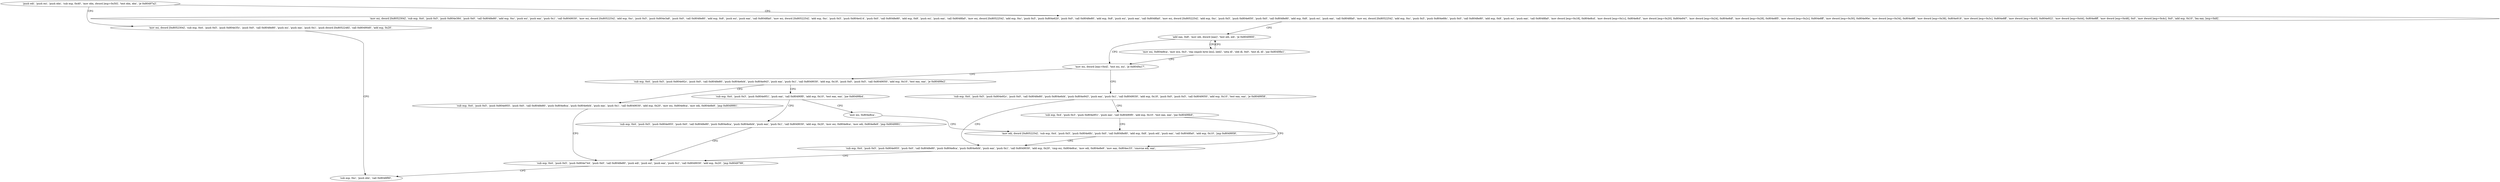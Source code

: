 digraph "func" {
"134518626" [label = "'push edi', 'push esi', 'push ebx', 'sub esp, 0x40', 'mov ebx, dword [esp+0x50]', 'test ebx, ebx', 'je 0x80497a2', " ]
"134518690" [label = "'mov esi, dword [0x8052304]', 'sub esp, 0x4', 'push 0x5', 'push 0x804e384', 'push 0x0', 'call 0x8048e80', 'add esp, 0xc', 'push esi', 'push eax', 'push 0x1', 'call 0x8049030', 'mov esi, dword [0x8052254]', 'add esp, 0xc', 'push 0x5', 'push 0x804e3a8', 'push 0x0', 'call 0x8048e80', 'add esp, 0x8', 'push esi', 'push eax', 'call 0x8048fa0', 'mov esi, dword [0x8052254]', 'add esp, 0xc', 'push 0x5', 'push 0x804e414', 'push 0x0', 'call 0x8048e80', 'add esp, 0x8', 'push esi', 'push eax', 'call 0x8048fa0', 'mov esi, dword [0x8052254]', 'add esp, 0xc', 'push 0x5', 'push 0x804e620', 'push 0x0', 'call 0x8048e80', 'add esp, 0x8', 'push esi', 'push eax', 'call 0x8048fa0', 'mov esi, dword [0x8052254]', 'add esp, 0xc', 'push 0x5', 'push 0x804e650', 'push 0x0', 'call 0x8048e80', 'add esp, 0x8', 'push esi', 'push eax', 'call 0x8048fa0', 'mov esi, dword [0x8052254]', 'add esp, 0xc', 'push 0x5', 'push 0x804e68c', 'push 0x0', 'call 0x8048e80', 'add esp, 0x8', 'push esi', 'push eax', 'call 0x8048fa0', 'mov dword [esp+0x18], 0x804e8cd', 'mov dword [esp+0x1c], 0x804e8cf', 'mov dword [esp+0x20], 0x804e947', 'mov dword [esp+0x24], 0x804e8df', 'mov dword [esp+0x28], 0x804e8f5', 'mov dword [esp+0x2c], 0x804e8ff', 'mov dword [esp+0x30], 0x804e90e', 'mov dword [esp+0x34], 0x804e8ff', 'mov dword [esp+0x38], 0x804e918', 'mov dword [esp+0x3c], 0x804e8ff', 'mov dword [esp+0x40], 0x804e922', 'mov dword [esp+0x44], 0x804e8ff', 'mov dword [esp+0x48], 0x0', 'mov dword [esp+0x4c], 0x0', 'add esp, 0x10', 'lea eax, [esp+0x8]', " ]
"134518640" [label = "'mov esi, dword [0x8052304]', 'sub esp, 0x4', 'push 0x5', 'push 0x804e35c', 'push 0x0', 'call 0x8048e80', 'push esi', 'push eax', 'push 0x1', 'push dword [0x8052248]', 'call 0x80490d0', 'add esp, 0x20', " ]
"134519009" [label = "'add eax, 0x8', 'mov edi, dword [eax]', 'test edi, edi', 'je 0x8049900', " ]
"134518681" [label = "'sub esp, 0xc', 'push ebx', 'call 0x8048f90', " ]
"134519040" [label = "'mov esi, dword [eax+0x4]', 'test esi, esi', 'je 0x8049a17', " ]
"134519319" [label = "'sub esp, 0x4', 'push 0x5', 'push 0x804e92c', 'push 0x0', 'call 0x8048e80', 'push 0x804e6d4', 'push 0x804e943', 'push eax', 'push 0x1', 'call 0x8049030', 'add esp, 0x18', 'push 0x0', 'push 0x5', 'call 0x8049050', 'add esp, 0x10', 'test eax, eax', 'je 0x80499e2', " ]
"134519051" [label = "'sub esp, 0x4', 'push 0x5', 'push 0x804e92c', 'push 0x0', 'call 0x8048e80', 'push 0x804e6d4', 'push 0x804e943', 'push eax', 'push 0x1', 'call 0x8049030', 'add esp, 0x18', 'push 0x0', 'push 0x5', 'call 0x8049050', 'add esp, 0x10', 'test eax, eax', 'je 0x8049958', " ]
"134519018" [label = "'mov esi, 0x804e8ca', 'mov ecx, 0x3', 'rep cmpsb byte [esi], [edi]', 'seta dl', 'sbb dl, 0x0', 'test dl, dl', 'jne 0x80498e1', " ]
"134519266" [label = "'sub esp, 0x4', 'push 0x5', 'push 0x804e955', 'push 0x0', 'call 0x8048e80', 'push 0x804e8ca', 'push 0x804e6d4', 'push eax', 'push 0x1', 'call 0x8049030', 'add esp, 0x20', 'mov esi, 0x804e8ca', 'mov edi, 0x804e8e9', 'jmp 0x8049991', " ]
"134519373" [label = "'sub esp, 0x4', 'push 0x3', 'push 0x804e951', 'push eax', 'call 0x80490f0', 'add esp, 0x10', 'test eax, eax', 'jne 0x80499b4', " ]
"134519128" [label = "'sub esp, 0x4', 'push 0x5', 'push 0x804e955', 'push 0x0', 'call 0x8048e80', 'push 0x804e8ca', 'push 0x804e6d4', 'push eax', 'push 0x1', 'call 0x8049030', 'add esp, 0x20', 'cmp esi, 0x804e8ca', 'mov edi, 0x804e8e9', 'mov eax, 0x804ec33', 'cmovne edi, eax', " ]
"134519105" [label = "'sub esp, 0x4', 'push 0x3', 'push 0x804e951', 'push eax', 'call 0x80490f0', 'add esp, 0x10', 'test eax, eax', 'jne 0x80499b9', " ]
"134519185" [label = "'sub esp, 0x4', 'push 0x5', 'push 0x804e744', 'push 0x0', 'call 0x8048e80', 'push edi', 'push esi', 'push eax', 'push 0x1', 'call 0x8049030', 'add esp, 0x20', 'jmp 0x8049799', " ]
"134519220" [label = "'mov esi, 0x804e8ca', " ]
"134519400" [label = "'sub esp, 0x4', 'push 0x5', 'push 0x804e955', 'push 0x0', 'call 0x8048e80', 'push 0x804e8ca', 'push 0x804e6d4', 'push eax', 'push 0x1', 'call 0x8049030', 'add esp, 0x20', 'mov esi, 0x804e8ca', 'mov edi, 0x804e8e9', 'jmp 0x8049991', " ]
"134519225" [label = "'mov edi, dword [0x8052254]', 'sub esp, 0x4', 'push 0x5', 'push 0x804e6fc', 'push 0x0', 'call 0x8048e80', 'add esp, 0x8', 'push edi', 'push eax', 'call 0x8048fa0', 'add esp, 0x10', 'jmp 0x8049958', " ]
"134518626" -> "134518690" [ label = "CFG" ]
"134518626" -> "134518640" [ label = "CFG" ]
"134518690" -> "134519009" [ label = "CFG" ]
"134518640" -> "134518681" [ label = "CFG" ]
"134519009" -> "134519040" [ label = "CFG" ]
"134519009" -> "134519018" [ label = "CFG" ]
"134519040" -> "134519319" [ label = "CFG" ]
"134519040" -> "134519051" [ label = "CFG" ]
"134519319" -> "134519266" [ label = "CFG" ]
"134519319" -> "134519373" [ label = "CFG" ]
"134519051" -> "134519128" [ label = "CFG" ]
"134519051" -> "134519105" [ label = "CFG" ]
"134519018" -> "134519009" [ label = "CFG" ]
"134519018" -> "134519040" [ label = "CFG" ]
"134519266" -> "134519185" [ label = "CFG" ]
"134519373" -> "134519220" [ label = "CFG" ]
"134519373" -> "134519400" [ label = "CFG" ]
"134519128" -> "134519185" [ label = "CFG" ]
"134519105" -> "134519225" [ label = "CFG" ]
"134519105" -> "134519128" [ label = "CFG" ]
"134519185" -> "134518681" [ label = "CFG" ]
"134519220" -> "134519225" [ label = "CFG" ]
"134519400" -> "134519185" [ label = "CFG" ]
"134519225" -> "134519128" [ label = "CFG" ]
}
